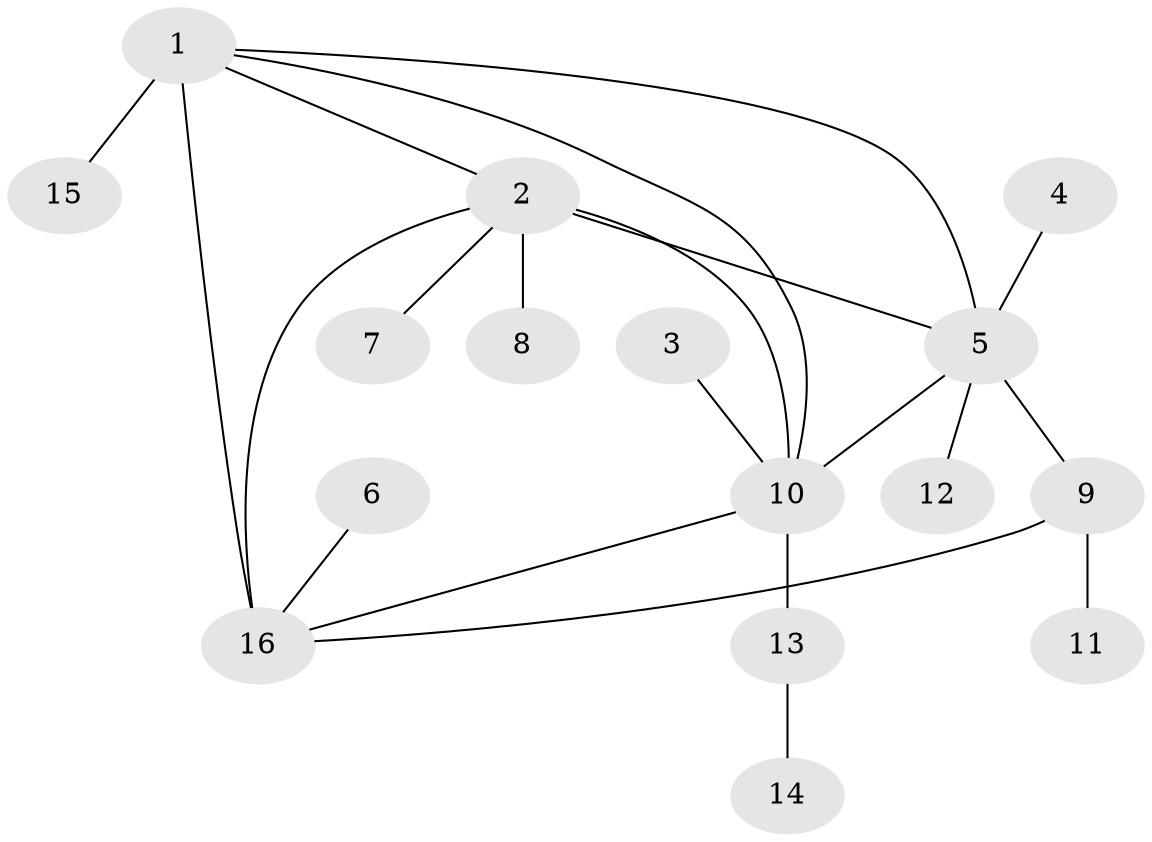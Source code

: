 // original degree distribution, {4: 0.057692307692307696, 7: 0.019230769230769232, 1: 0.4807692307692308, 11: 0.019230769230769232, 9: 0.019230769230769232, 3: 0.17307692307692307, 8: 0.019230769230769232, 5: 0.019230769230769232, 2: 0.19230769230769232}
// Generated by graph-tools (version 1.1) at 2025/37/03/04/25 23:37:35]
// undirected, 16 vertices, 21 edges
graph export_dot {
  node [color=gray90,style=filled];
  1;
  2;
  3;
  4;
  5;
  6;
  7;
  8;
  9;
  10;
  11;
  12;
  13;
  14;
  15;
  16;
  1 -- 2 [weight=1.0];
  1 -- 5 [weight=1.0];
  1 -- 10 [weight=1.0];
  1 -- 15 [weight=1.0];
  1 -- 16 [weight=3.0];
  2 -- 5 [weight=1.0];
  2 -- 7 [weight=1.0];
  2 -- 8 [weight=1.0];
  2 -- 10 [weight=2.0];
  2 -- 16 [weight=1.0];
  3 -- 10 [weight=1.0];
  4 -- 5 [weight=1.0];
  5 -- 9 [weight=1.0];
  5 -- 10 [weight=3.0];
  5 -- 12 [weight=1.0];
  6 -- 16 [weight=1.0];
  9 -- 11 [weight=1.0];
  9 -- 16 [weight=1.0];
  10 -- 13 [weight=1.0];
  10 -- 16 [weight=1.0];
  13 -- 14 [weight=1.0];
}

